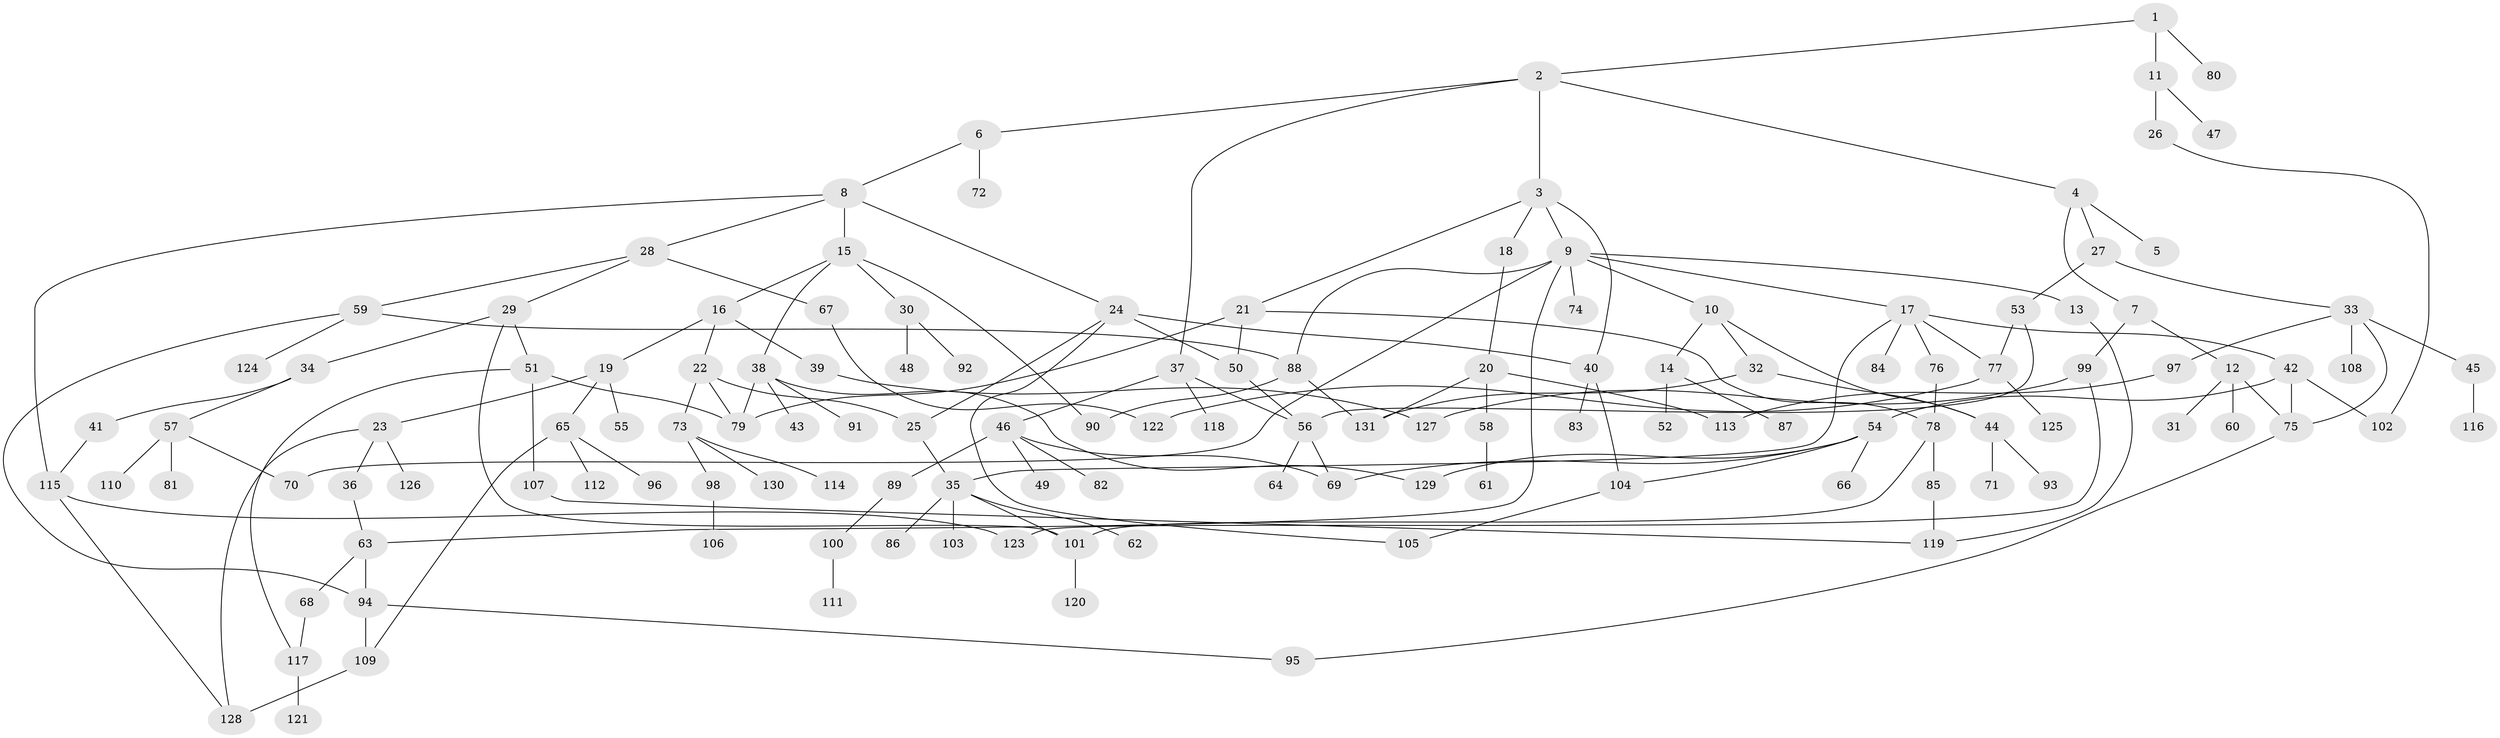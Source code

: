// coarse degree distribution, {4: 0.16304347826086957, 6: 0.08695652173913043, 7: 0.021739130434782608, 5: 0.08695652173913043, 1: 0.34782608695652173, 8: 0.010869565217391304, 2: 0.17391304347826086, 3: 0.10869565217391304}
// Generated by graph-tools (version 1.1) at 2025/23/03/03/25 07:23:30]
// undirected, 131 vertices, 171 edges
graph export_dot {
graph [start="1"]
  node [color=gray90,style=filled];
  1;
  2;
  3;
  4;
  5;
  6;
  7;
  8;
  9;
  10;
  11;
  12;
  13;
  14;
  15;
  16;
  17;
  18;
  19;
  20;
  21;
  22;
  23;
  24;
  25;
  26;
  27;
  28;
  29;
  30;
  31;
  32;
  33;
  34;
  35;
  36;
  37;
  38;
  39;
  40;
  41;
  42;
  43;
  44;
  45;
  46;
  47;
  48;
  49;
  50;
  51;
  52;
  53;
  54;
  55;
  56;
  57;
  58;
  59;
  60;
  61;
  62;
  63;
  64;
  65;
  66;
  67;
  68;
  69;
  70;
  71;
  72;
  73;
  74;
  75;
  76;
  77;
  78;
  79;
  80;
  81;
  82;
  83;
  84;
  85;
  86;
  87;
  88;
  89;
  90;
  91;
  92;
  93;
  94;
  95;
  96;
  97;
  98;
  99;
  100;
  101;
  102;
  103;
  104;
  105;
  106;
  107;
  108;
  109;
  110;
  111;
  112;
  113;
  114;
  115;
  116;
  117;
  118;
  119;
  120;
  121;
  122;
  123;
  124;
  125;
  126;
  127;
  128;
  129;
  130;
  131;
  1 -- 2;
  1 -- 11;
  1 -- 80;
  2 -- 3;
  2 -- 4;
  2 -- 6;
  2 -- 37;
  3 -- 9;
  3 -- 18;
  3 -- 21;
  3 -- 40;
  4 -- 5;
  4 -- 7;
  4 -- 27;
  6 -- 8;
  6 -- 72;
  7 -- 12;
  7 -- 99;
  8 -- 15;
  8 -- 24;
  8 -- 28;
  8 -- 115;
  9 -- 10;
  9 -- 13;
  9 -- 17;
  9 -- 63;
  9 -- 70;
  9 -- 74;
  9 -- 88;
  10 -- 14;
  10 -- 32;
  10 -- 44;
  11 -- 26;
  11 -- 47;
  12 -- 31;
  12 -- 60;
  12 -- 75;
  13 -- 119;
  14 -- 52;
  14 -- 87;
  15 -- 16;
  15 -- 30;
  15 -- 38;
  15 -- 90;
  16 -- 19;
  16 -- 22;
  16 -- 39;
  17 -- 35;
  17 -- 42;
  17 -- 76;
  17 -- 77;
  17 -- 84;
  18 -- 20;
  19 -- 23;
  19 -- 55;
  19 -- 65;
  20 -- 58;
  20 -- 131;
  20 -- 113;
  21 -- 50;
  21 -- 78;
  21 -- 79;
  22 -- 73;
  22 -- 25;
  22 -- 79;
  23 -- 36;
  23 -- 126;
  23 -- 128;
  24 -- 25;
  24 -- 40;
  24 -- 50;
  24 -- 105;
  25 -- 35;
  26 -- 102;
  27 -- 33;
  27 -- 53;
  28 -- 29;
  28 -- 59;
  28 -- 67;
  29 -- 34;
  29 -- 51;
  29 -- 101;
  30 -- 48;
  30 -- 92;
  32 -- 44;
  32 -- 131;
  33 -- 45;
  33 -- 97;
  33 -- 108;
  33 -- 75;
  34 -- 41;
  34 -- 57;
  35 -- 62;
  35 -- 86;
  35 -- 103;
  35 -- 101;
  36 -- 63;
  37 -- 46;
  37 -- 56;
  37 -- 118;
  38 -- 43;
  38 -- 91;
  38 -- 129;
  38 -- 79;
  39 -- 127;
  40 -- 83;
  40 -- 104;
  41 -- 115;
  42 -- 54;
  42 -- 102;
  42 -- 75;
  44 -- 71;
  44 -- 93;
  45 -- 116;
  46 -- 49;
  46 -- 82;
  46 -- 89;
  46 -- 69;
  50 -- 56;
  51 -- 79;
  51 -- 107;
  51 -- 117;
  53 -- 77;
  53 -- 56;
  54 -- 66;
  54 -- 69;
  54 -- 104;
  54 -- 129;
  56 -- 64;
  56 -- 69;
  57 -- 81;
  57 -- 110;
  57 -- 70;
  58 -- 61;
  59 -- 124;
  59 -- 94;
  59 -- 88;
  63 -- 68;
  63 -- 94;
  65 -- 96;
  65 -- 109;
  65 -- 112;
  67 -- 122;
  68 -- 117;
  73 -- 98;
  73 -- 114;
  73 -- 130;
  75 -- 95;
  76 -- 78;
  77 -- 122;
  77 -- 125;
  78 -- 85;
  78 -- 101;
  85 -- 119;
  88 -- 131;
  88 -- 90;
  89 -- 100;
  94 -- 95;
  94 -- 109;
  97 -- 113;
  98 -- 106;
  99 -- 123;
  99 -- 127;
  100 -- 111;
  101 -- 120;
  104 -- 105;
  107 -- 119;
  109 -- 128;
  115 -- 128;
  115 -- 123;
  117 -- 121;
}
